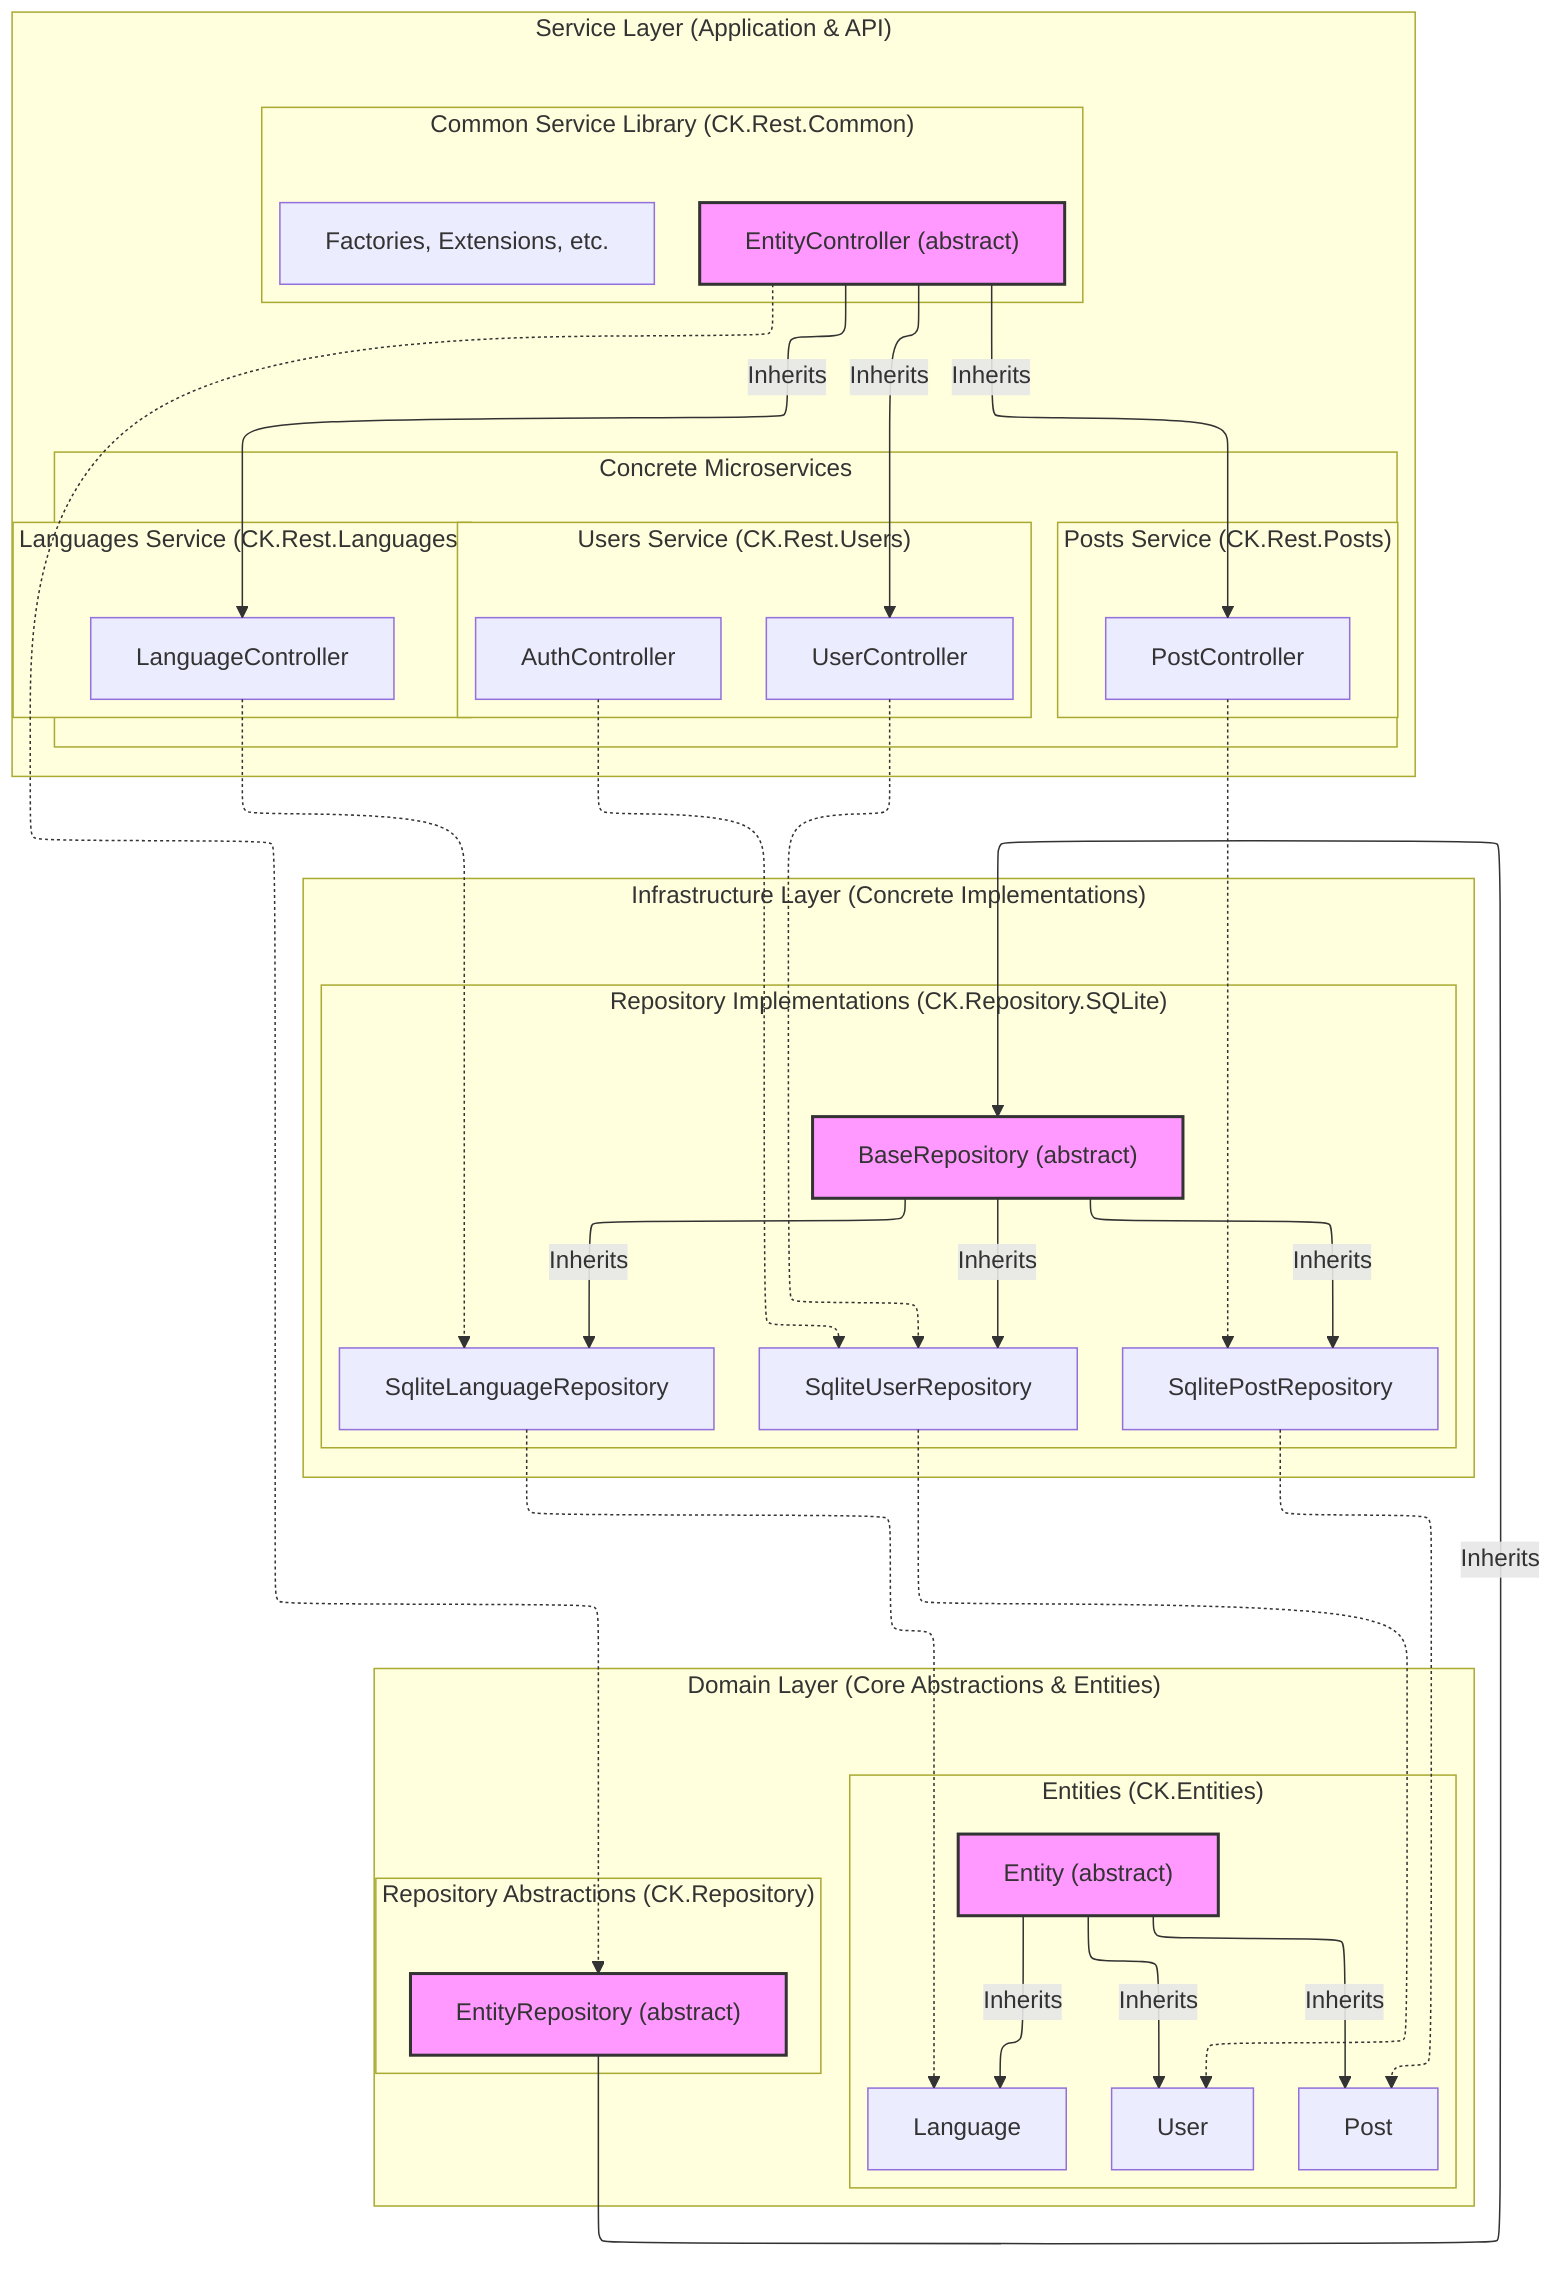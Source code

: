 ---
config:
  layout: elk
---
flowchart TD
 subgraph subGraph0["Entities (CK.Entities)"]
    direction TB
        E["Entity (abstract)"]
        U["User"]
        P["Post"]
        L["Language"]
  end
 subgraph subGraph1["Repository Abstractions (CK.Repository)"]
    direction TB
        ER["EntityRepository (abstract)"]
  end
 subgraph subGraph2["Domain Layer (Core Abstractions & Entities)"]
        subGraph0
        subGraph1
  end
 subgraph subGraph3["Repository Implementations (CK.Repository.SQLite)"]
    direction TB
        BR["BaseRepository (abstract)"]
        SUR["SqliteUserRepository"]
        SPR["SqlitePostRepository"]
        SLR["SqliteLanguageRepository"]
  end
 subgraph subGraph4["Infrastructure Layer (Concrete Implementations)"]
        subGraph3
  end
 subgraph subGraph5["Common Service Library (CK.Rest.Common)"]
    direction TB
        EC["EntityController (abstract)"]
        F["Factories, Extensions, etc."]
  end
 subgraph subGraph6["Users Service (CK.Rest.Users)"]
        UC["UserController"]
        AC["AuthController"]
  end
 subgraph subGraph7["Posts Service (CK.Rest.Posts)"]
        PC["PostController"]
  end
 subgraph subGraph8["Languages Service (CK.Rest.Languages)"]
        LC["LanguageController"]
  end
 subgraph subGraph9["Concrete Microservices"]
    direction TB
        subGraph6
        subGraph7
        subGraph8
  end
 subgraph subGraph10["Service Layer (Application & API)"]
        subGraph5
        subGraph9
  end
    E -- Inherits --> U & P & L
    ER -- Inherits --> BR
    BR -- Inherits --> SUR & SPR & SLR
    EC -- Inherits --> UC & PC & LC
    UC -..-> SUR
    AC -..-> SUR
    PC -..-> SPR
    LC -..-> SLR
    EC -..-> ER
    SUR -..-> U
    SPR -..-> P
    SLR -..-> L
     E:::abstract
     ER:::abstract
     BR:::abstract
     EC:::abstract
    classDef abstract fill:#f9f,stroke:#333,stroke-width:2px